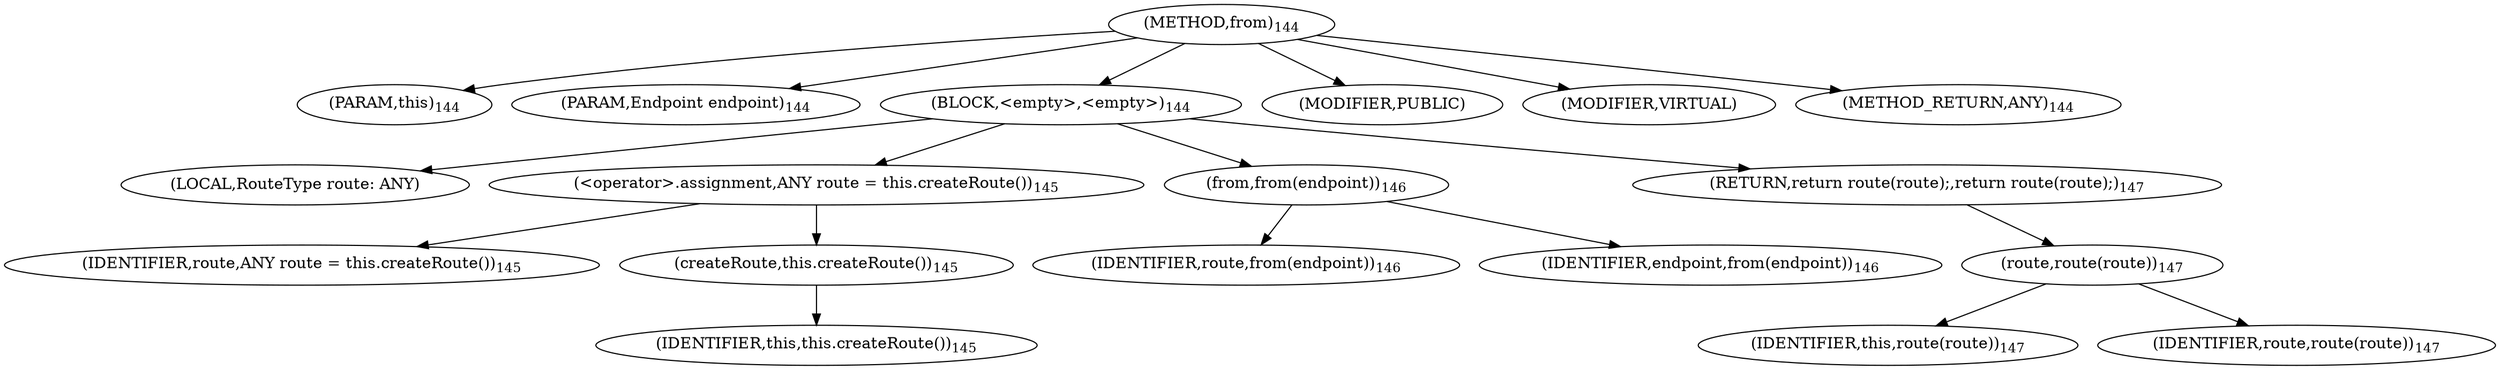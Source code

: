 digraph "from" {  
"291" [label = <(METHOD,from)<SUB>144</SUB>> ]
"22" [label = <(PARAM,this)<SUB>144</SUB>> ]
"292" [label = <(PARAM,Endpoint endpoint)<SUB>144</SUB>> ]
"293" [label = <(BLOCK,&lt;empty&gt;,&lt;empty&gt;)<SUB>144</SUB>> ]
"294" [label = <(LOCAL,RouteType route: ANY)> ]
"295" [label = <(&lt;operator&gt;.assignment,ANY route = this.createRoute())<SUB>145</SUB>> ]
"296" [label = <(IDENTIFIER,route,ANY route = this.createRoute())<SUB>145</SUB>> ]
"297" [label = <(createRoute,this.createRoute())<SUB>145</SUB>> ]
"21" [label = <(IDENTIFIER,this,this.createRoute())<SUB>145</SUB>> ]
"298" [label = <(from,from(endpoint))<SUB>146</SUB>> ]
"299" [label = <(IDENTIFIER,route,from(endpoint))<SUB>146</SUB>> ]
"300" [label = <(IDENTIFIER,endpoint,from(endpoint))<SUB>146</SUB>> ]
"301" [label = <(RETURN,return route(route);,return route(route);)<SUB>147</SUB>> ]
"302" [label = <(route,route(route))<SUB>147</SUB>> ]
"23" [label = <(IDENTIFIER,this,route(route))<SUB>147</SUB>> ]
"303" [label = <(IDENTIFIER,route,route(route))<SUB>147</SUB>> ]
"304" [label = <(MODIFIER,PUBLIC)> ]
"305" [label = <(MODIFIER,VIRTUAL)> ]
"306" [label = <(METHOD_RETURN,ANY)<SUB>144</SUB>> ]
  "291" -> "22" 
  "291" -> "292" 
  "291" -> "293" 
  "291" -> "304" 
  "291" -> "305" 
  "291" -> "306" 
  "293" -> "294" 
  "293" -> "295" 
  "293" -> "298" 
  "293" -> "301" 
  "295" -> "296" 
  "295" -> "297" 
  "297" -> "21" 
  "298" -> "299" 
  "298" -> "300" 
  "301" -> "302" 
  "302" -> "23" 
  "302" -> "303" 
}
